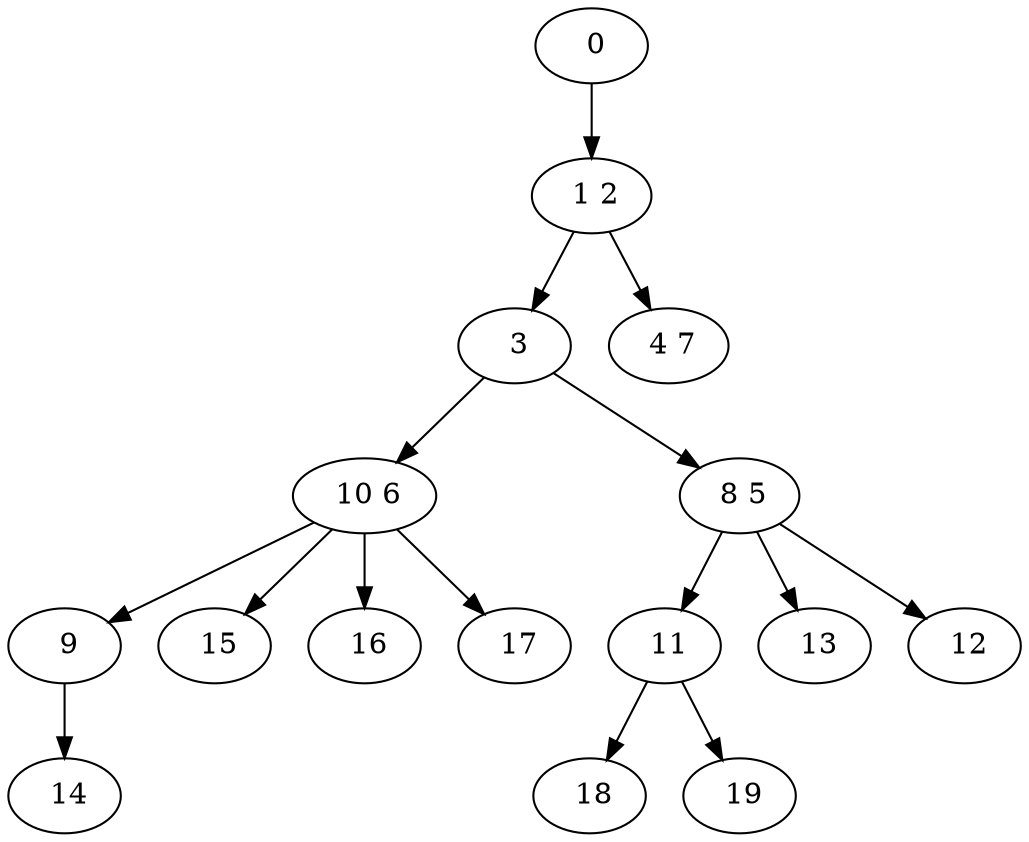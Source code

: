 digraph mytree {
" 0" -> " 1 2";
" 1 2" -> " 3";
" 1 2" -> " 4 7";
" 3" -> " 10 6";
" 3" -> " 8 5";
" 10 6" -> " 9";
" 10 6" -> " 15";
" 10 6" -> " 16";
" 10 6" -> " 17";
" 8 5" -> " 11";
" 8 5" -> " 13";
" 8 5" -> " 12";
" 11" -> " 18";
" 11" -> " 19";
" 9" -> " 14";
" 14";
" 15";
" 16";
" 17";
" 13";
" 12";
" 18";
" 19";
" 4 7";
}
